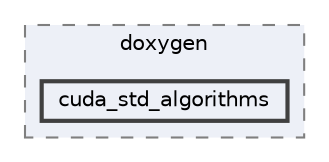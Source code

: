 digraph "external/taskflow/doxygen/cuda_std_algorithms"
{
 // LATEX_PDF_SIZE
  bgcolor="transparent";
  edge [fontname=Helvetica,fontsize=10,labelfontname=Helvetica,labelfontsize=10];
  node [fontname=Helvetica,fontsize=10,shape=box,height=0.2,width=0.4];
  compound=true
  subgraph clusterdir_56e2c1c47c3f6dd7693de5e2667e6bae {
    graph [ bgcolor="#edf0f7", pencolor="grey50", label="doxygen", fontname=Helvetica,fontsize=10 style="filled,dashed", URL="dir_56e2c1c47c3f6dd7693de5e2667e6bae.html",tooltip=""]
  dir_dd5d18c3fa511d712671ab9a3f82cc2b [label="cuda_std_algorithms", fillcolor="#edf0f7", color="grey25", style="filled,bold", URL="dir_dd5d18c3fa511d712671ab9a3f82cc2b.html",tooltip=""];
  }
}
